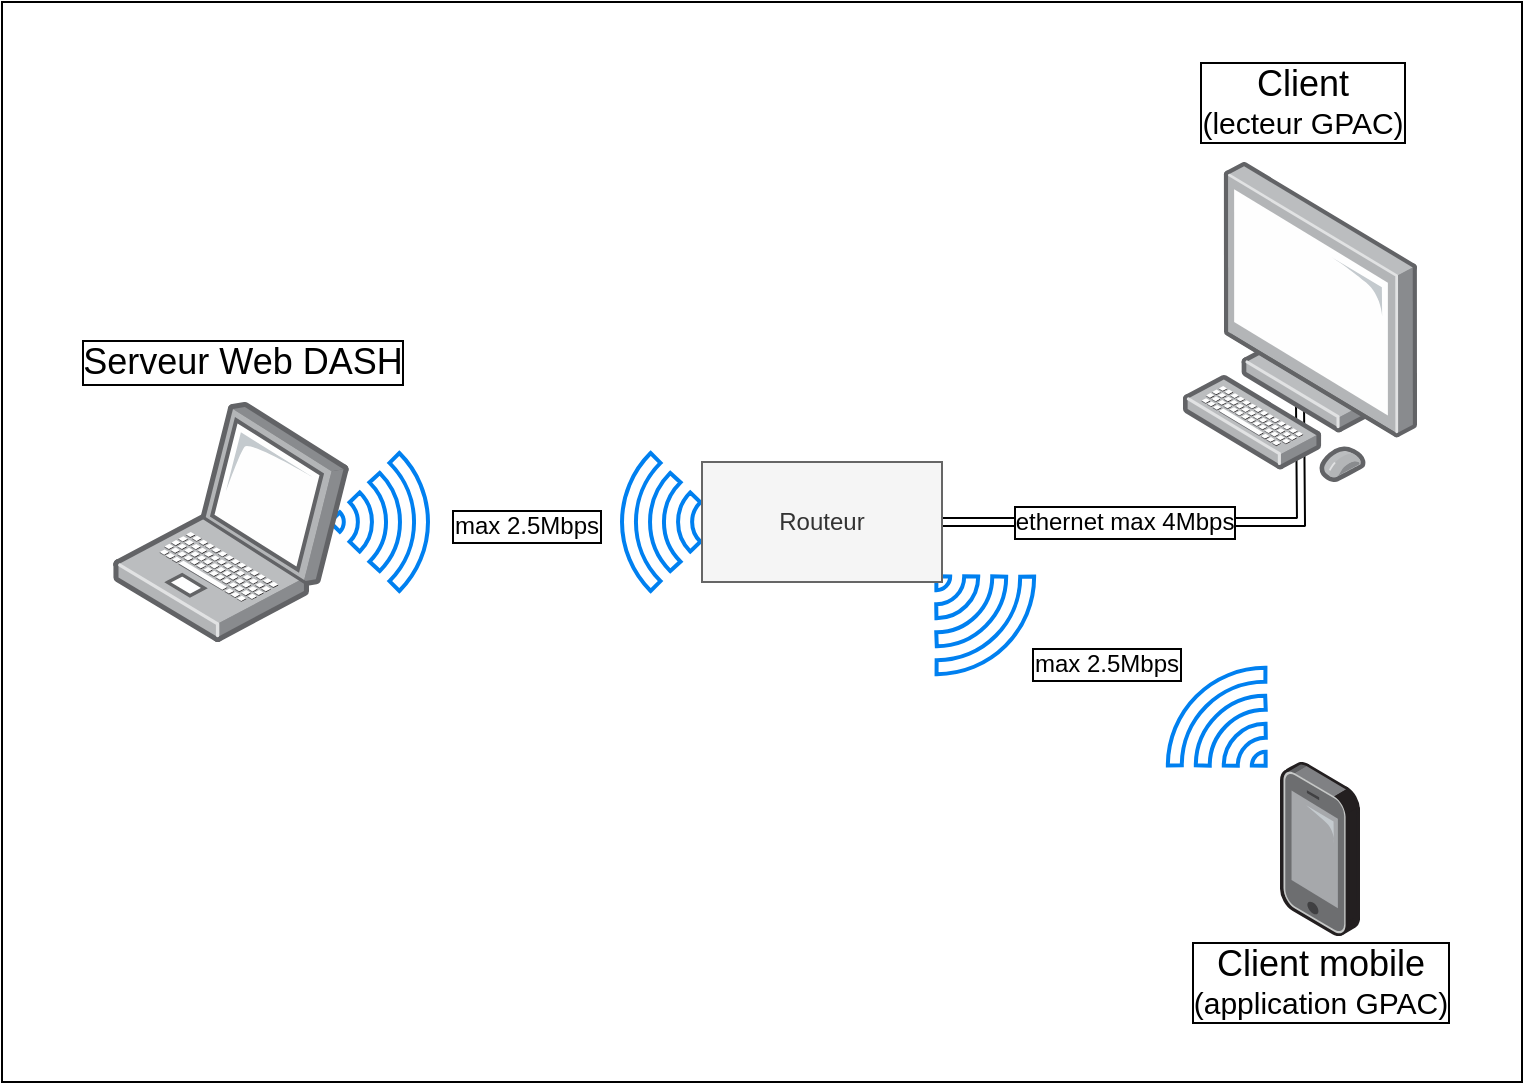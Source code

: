 <mxfile version="12.3.2" type="device" pages="1"><diagram id="BolOcSX1wUvCwBeAqKuo" name="Page-1"><mxGraphModel dx="1408" dy="808" grid="1" gridSize="10" guides="1" tooltips="1" connect="1" arrows="1" fold="1" page="1" pageScale="1" pageWidth="827" pageHeight="1169" math="0" shadow="0"><root><mxCell id="0"/><mxCell id="1" parent="0"/><mxCell id="Dgg0AHRmiC6JdOI5x8_m-16" value="" style="rounded=0;whiteSpace=wrap;html=1;fillColor=none;" vertex="1" parent="1"><mxGeometry x="50" y="60" width="760" height="540" as="geometry"/></mxCell><mxCell id="Dgg0AHRmiC6JdOI5x8_m-7" value="" style="html=1;verticalLabelPosition=bottom;align=center;labelBackgroundColor=#ffffff;verticalAlign=top;strokeWidth=2;strokeColor=#0080F0;shadow=0;dashed=0;shape=mxgraph.ios7.icons.wifi;pointerEvents=1;rotation=135;" vertex="1" parent="1"><mxGeometry x="500" y="340" width="69" height="49" as="geometry"/></mxCell><mxCell id="Dgg0AHRmiC6JdOI5x8_m-6" value="" style="html=1;verticalLabelPosition=bottom;align=center;labelBackgroundColor=#ffffff;verticalAlign=top;strokeWidth=2;strokeColor=#0080F0;shadow=0;dashed=0;shape=mxgraph.ios7.icons.wifi;pointerEvents=1;rotation=-90;" vertex="1" parent="1"><mxGeometry x="350" y="295.5" width="69" height="49" as="geometry"/></mxCell><mxCell id="Dgg0AHRmiC6JdOI5x8_m-9" style="edgeStyle=orthogonalEdgeStyle;rounded=0;orthogonalLoop=1;jettySize=auto;html=1;exitX=1;exitY=0.5;exitDx=0;exitDy=0;shape=link;" edge="1" parent="1" source="Dgg0AHRmiC6JdOI5x8_m-1"><mxGeometry relative="1" as="geometry"><mxPoint x="699" y="260" as="targetPoint"/></mxGeometry></mxCell><mxCell id="Dgg0AHRmiC6JdOI5x8_m-10" value="ethernet max 4Mbps" style="text;html=1;align=center;verticalAlign=middle;resizable=0;points=[];;labelBackgroundColor=#ffffff;labelBorderColor=#000000;spacingTop=0;" vertex="1" connectable="0" parent="Dgg0AHRmiC6JdOI5x8_m-9"><mxGeometry x="0.071" y="2" relative="1" as="geometry"><mxPoint x="-38" y="2" as="offset"/></mxGeometry></mxCell><mxCell id="Dgg0AHRmiC6JdOI5x8_m-1" value="Routeur" style="rounded=0;whiteSpace=wrap;html=1;fillColor=#f5f5f5;strokeColor=#666666;fontColor=#333333;" vertex="1" parent="1"><mxGeometry x="400" y="290" width="120" height="60" as="geometry"/></mxCell><mxCell id="Dgg0AHRmiC6JdOI5x8_m-3" value="" style="points=[];aspect=fixed;html=1;align=center;shadow=0;dashed=0;image;image=img/lib/allied_telesis/computer_and_terminals/Personal_Computer.svg;" vertex="1" parent="1"><mxGeometry x="640" y="140" width="118" height="160" as="geometry"/></mxCell><mxCell id="Dgg0AHRmiC6JdOI5x8_m-4" value="" style="points=[];aspect=fixed;html=1;align=center;shadow=0;dashed=0;image;image=img/lib/allied_telesis/computer_and_terminals/Smartphone.svg;" vertex="1" parent="1"><mxGeometry x="689" y="440" width="40" height="87" as="geometry"/></mxCell><mxCell id="Dgg0AHRmiC6JdOI5x8_m-5" value="" style="html=1;verticalLabelPosition=bottom;align=center;labelBackgroundColor=#ffffff;verticalAlign=top;strokeWidth=2;strokeColor=#0080F0;shadow=0;dashed=0;shape=mxgraph.ios7.icons.wifi;pointerEvents=1;rotation=90;" vertex="1" parent="1"><mxGeometry x="204" y="295.5" width="69" height="49" as="geometry"/></mxCell><mxCell id="Dgg0AHRmiC6JdOI5x8_m-8" value="" style="html=1;verticalLabelPosition=bottom;align=center;labelBackgroundColor=#ffffff;verticalAlign=top;strokeWidth=2;strokeColor=#0080F0;shadow=0;dashed=0;shape=mxgraph.ios7.icons.wifi;pointerEvents=1;rotation=-45;" vertex="1" parent="1"><mxGeometry x="630" y="400" width="69" height="49" as="geometry"/></mxCell><mxCell id="Dgg0AHRmiC6JdOI5x8_m-12" value="max 2.5Mbps" style="text;html=1;align=center;verticalAlign=middle;resizable=0;points=[];;labelBackgroundColor=#ffffff;labelBorderColor=#000000;spacingTop=0;" vertex="1" connectable="0" parent="1"><mxGeometry x="350" y="320" as="geometry"><mxPoint x="-38" y="2" as="offset"/></mxGeometry></mxCell><mxCell id="Dgg0AHRmiC6JdOI5x8_m-2" value="" style="points=[];aspect=fixed;html=1;align=center;shadow=0;dashed=0;image;image=img/lib/allied_telesis/computer_and_terminals/Laptop.svg;" vertex="1" parent="1"><mxGeometry x="105" y="260" width="119" height="120" as="geometry"/></mxCell><mxCell id="Dgg0AHRmiC6JdOI5x8_m-13" value="max 2.5Mbps" style="text;html=1;align=center;verticalAlign=middle;resizable=0;points=[];;labelBackgroundColor=#ffffff;labelBorderColor=#000000;spacingTop=0;" vertex="1" connectable="0" parent="1"><mxGeometry x="640" y="389" as="geometry"><mxPoint x="-38" y="2" as="offset"/></mxGeometry></mxCell><mxCell id="Dgg0AHRmiC6JdOI5x8_m-14" value="&lt;font style=&quot;font-size: 18px&quot;&gt;Serveur Web DASH&lt;/font&gt;" style="text;html=1;align=center;verticalAlign=middle;resizable=0;points=[];;autosize=1;labelBorderColor=#000000;spacingLeft=0;" vertex="1" parent="1"><mxGeometry x="80" y="230" width="180" height="20" as="geometry"/></mxCell><mxCell id="Dgg0AHRmiC6JdOI5x8_m-15" value="&lt;font&gt;&lt;span style=&quot;font-size: 18px&quot;&gt;Client &lt;/span&gt;&lt;br&gt;&lt;font style=&quot;font-size: 15px&quot;&gt;(lecteur GPAC)&lt;/font&gt;&lt;/font&gt;" style="text;html=1;align=center;verticalAlign=middle;resizable=0;points=[];;autosize=1;labelBorderColor=#000000;spacingLeft=0;" vertex="1" parent="1"><mxGeometry x="640" y="90" width="120" height="40" as="geometry"/></mxCell><mxCell id="Dgg0AHRmiC6JdOI5x8_m-17" value="&lt;span style=&quot;font-size: 18px&quot;&gt;Client mobile &lt;/span&gt;&lt;br&gt;&lt;font style=&quot;font-size: 15px&quot;&gt;(application GPAC)&lt;/font&gt;" style="text;html=1;align=center;verticalAlign=middle;resizable=0;points=[];;autosize=1;labelBorderColor=#000000;spacingLeft=0;" vertex="1" parent="1"><mxGeometry x="639" y="530" width="140" height="40" as="geometry"/></mxCell></root></mxGraphModel></diagram></mxfile>